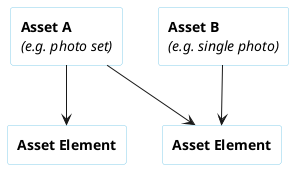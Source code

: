 @startuml

skinParam NoteBackgroundColor WhiteSmoke
skinParam NoteFontColor Black
skinParam ParticipantBackgroundColor WhiteSmoke
skinParam ActorBackgroundColor WhiteSmoke
skinParam AgentBackgroundColor White
skinParam AgentBorderColor SkyBlue
skinparam shadowing false

!define ConsumerColor f8f2ff
!define ProviderColor d9edff
!define WarningColor Business
!define LeadColor Technology

agent AssetA as "**Asset A**\n//(e.g. photo set)//"
agent AssetB as "**Asset B**\n//(e.g. single photo)//"

agent Element1 as "**Asset Element**"
agent Element2 as "**Asset Element**"


AssetA -down-> Element1
AssetA -down-> Element2
AssetB -down-> Element2

@enduml